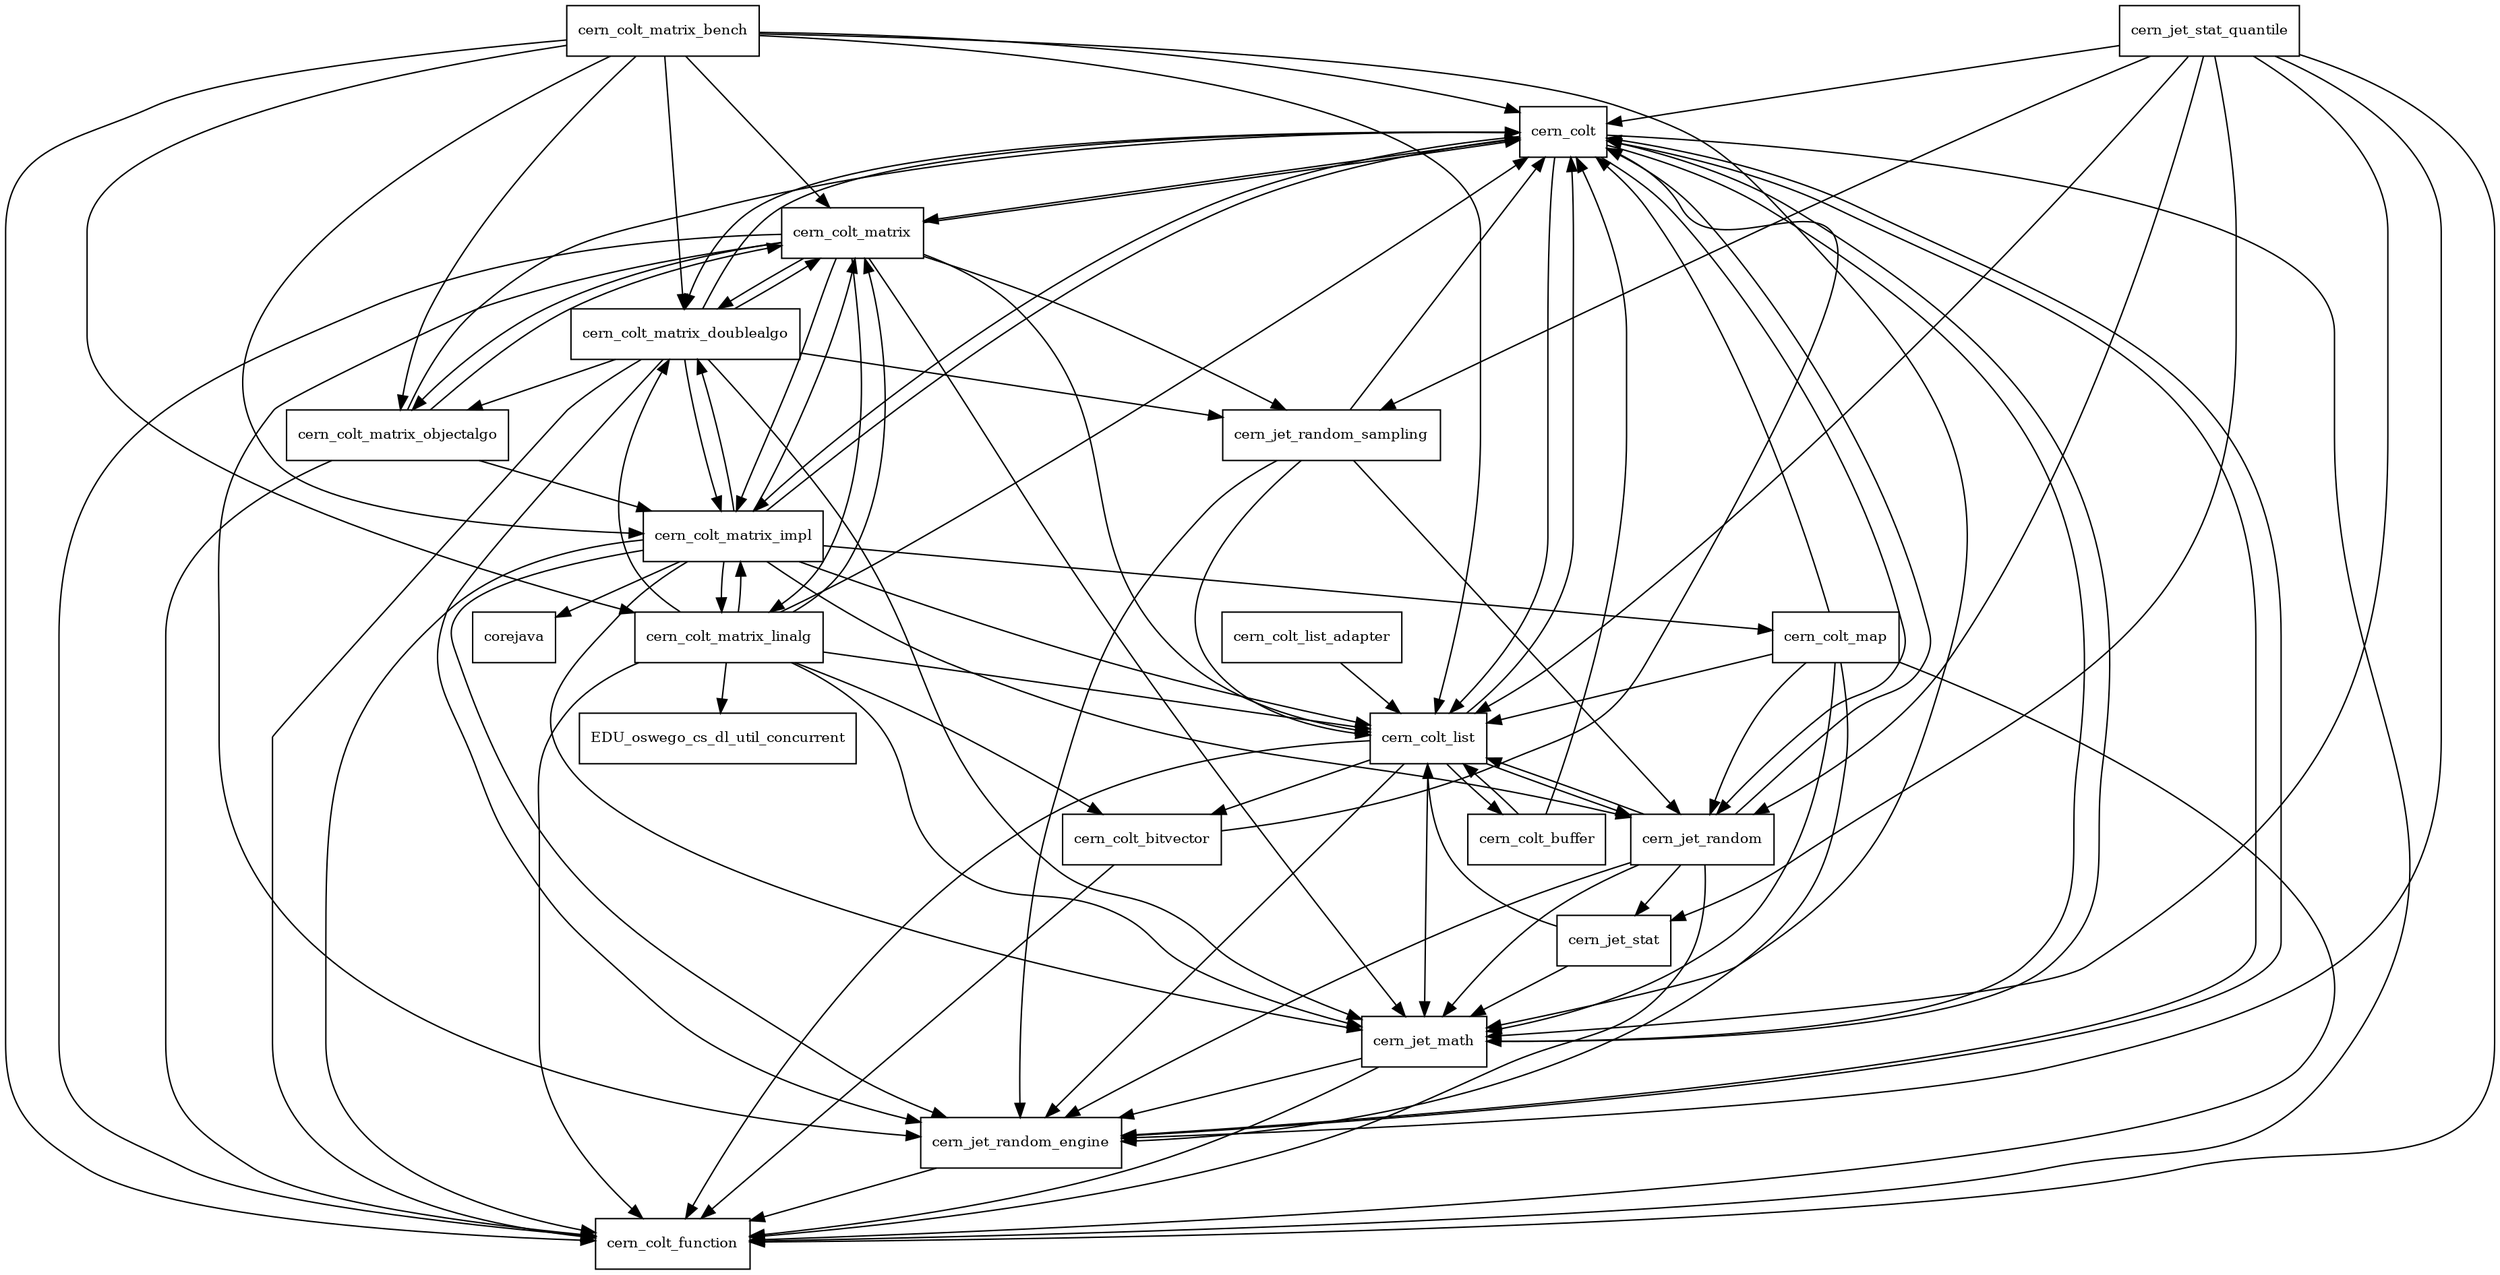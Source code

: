 digraph colt_2_1_4_package_dependencies {
  node [shape = box, fontsize=10.0];
  cern_colt -> cern_colt_function;
  cern_colt -> cern_colt_list;
  cern_colt -> cern_colt_matrix;
  cern_colt -> cern_colt_matrix_doublealgo;
  cern_colt -> cern_colt_matrix_impl;
  cern_colt -> cern_jet_math;
  cern_colt -> cern_jet_random;
  cern_colt -> cern_jet_random_engine;
  cern_colt_bitvector -> cern_colt;
  cern_colt_bitvector -> cern_colt_function;
  cern_colt_buffer -> cern_colt;
  cern_colt_buffer -> cern_colt_list;
  cern_colt_list -> cern_colt;
  cern_colt_list -> cern_colt_bitvector;
  cern_colt_list -> cern_colt_buffer;
  cern_colt_list -> cern_colt_function;
  cern_colt_list -> cern_jet_math;
  cern_colt_list -> cern_jet_random;
  cern_colt_list -> cern_jet_random_engine;
  cern_colt_list_adapter -> cern_colt_list;
  cern_colt_map -> cern_colt;
  cern_colt_map -> cern_colt_function;
  cern_colt_map -> cern_colt_list;
  cern_colt_map -> cern_jet_math;
  cern_colt_map -> cern_jet_random;
  cern_colt_map -> cern_jet_random_engine;
  cern_colt_matrix -> cern_colt;
  cern_colt_matrix -> cern_colt_function;
  cern_colt_matrix -> cern_colt_list;
  cern_colt_matrix -> cern_colt_matrix_doublealgo;
  cern_colt_matrix -> cern_colt_matrix_impl;
  cern_colt_matrix -> cern_colt_matrix_linalg;
  cern_colt_matrix -> cern_colt_matrix_objectalgo;
  cern_colt_matrix -> cern_jet_math;
  cern_colt_matrix -> cern_jet_random_engine;
  cern_colt_matrix -> cern_jet_random_sampling;
  cern_colt_matrix_bench -> cern_colt;
  cern_colt_matrix_bench -> cern_colt_function;
  cern_colt_matrix_bench -> cern_colt_list;
  cern_colt_matrix_bench -> cern_colt_matrix;
  cern_colt_matrix_bench -> cern_colt_matrix_doublealgo;
  cern_colt_matrix_bench -> cern_colt_matrix_impl;
  cern_colt_matrix_bench -> cern_colt_matrix_linalg;
  cern_colt_matrix_bench -> cern_colt_matrix_objectalgo;
  cern_colt_matrix_bench -> cern_jet_math;
  cern_colt_matrix_doublealgo -> cern_colt;
  cern_colt_matrix_doublealgo -> cern_colt_function;
  cern_colt_matrix_doublealgo -> cern_colt_matrix;
  cern_colt_matrix_doublealgo -> cern_colt_matrix_impl;
  cern_colt_matrix_doublealgo -> cern_colt_matrix_objectalgo;
  cern_colt_matrix_doublealgo -> cern_jet_math;
  cern_colt_matrix_doublealgo -> cern_jet_random_engine;
  cern_colt_matrix_doublealgo -> cern_jet_random_sampling;
  cern_colt_matrix_impl -> cern_colt;
  cern_colt_matrix_impl -> cern_colt_function;
  cern_colt_matrix_impl -> cern_colt_list;
  cern_colt_matrix_impl -> cern_colt_map;
  cern_colt_matrix_impl -> cern_colt_matrix;
  cern_colt_matrix_impl -> cern_colt_matrix_doublealgo;
  cern_colt_matrix_impl -> cern_colt_matrix_linalg;
  cern_colt_matrix_impl -> cern_jet_math;
  cern_colt_matrix_impl -> cern_jet_random;
  cern_colt_matrix_impl -> cern_jet_random_engine;
  cern_colt_matrix_impl -> corejava;
  cern_colt_matrix_linalg -> EDU_oswego_cs_dl_util_concurrent;
  cern_colt_matrix_linalg -> cern_colt;
  cern_colt_matrix_linalg -> cern_colt_bitvector;
  cern_colt_matrix_linalg -> cern_colt_function;
  cern_colt_matrix_linalg -> cern_colt_list;
  cern_colt_matrix_linalg -> cern_colt_matrix;
  cern_colt_matrix_linalg -> cern_colt_matrix_doublealgo;
  cern_colt_matrix_linalg -> cern_colt_matrix_impl;
  cern_colt_matrix_linalg -> cern_jet_math;
  cern_colt_matrix_objectalgo -> cern_colt;
  cern_colt_matrix_objectalgo -> cern_colt_function;
  cern_colt_matrix_objectalgo -> cern_colt_matrix;
  cern_colt_matrix_objectalgo -> cern_colt_matrix_impl;
  cern_jet_math -> cern_colt;
  cern_jet_math -> cern_colt_function;
  cern_jet_math -> cern_jet_random_engine;
  cern_jet_random -> cern_colt;
  cern_jet_random -> cern_colt_function;
  cern_jet_random -> cern_colt_list;
  cern_jet_random -> cern_jet_math;
  cern_jet_random -> cern_jet_random_engine;
  cern_jet_random -> cern_jet_stat;
  cern_jet_random_engine -> cern_colt;
  cern_jet_random_engine -> cern_colt_function;
  cern_jet_random_sampling -> cern_colt;
  cern_jet_random_sampling -> cern_colt_list;
  cern_jet_random_sampling -> cern_jet_random;
  cern_jet_random_sampling -> cern_jet_random_engine;
  cern_jet_stat -> cern_colt_list;
  cern_jet_stat -> cern_jet_math;
  cern_jet_stat_quantile -> cern_colt;
  cern_jet_stat_quantile -> cern_colt_function;
  cern_jet_stat_quantile -> cern_colt_list;
  cern_jet_stat_quantile -> cern_jet_math;
  cern_jet_stat_quantile -> cern_jet_random;
  cern_jet_stat_quantile -> cern_jet_random_engine;
  cern_jet_stat_quantile -> cern_jet_random_sampling;
  cern_jet_stat_quantile -> cern_jet_stat;
}

